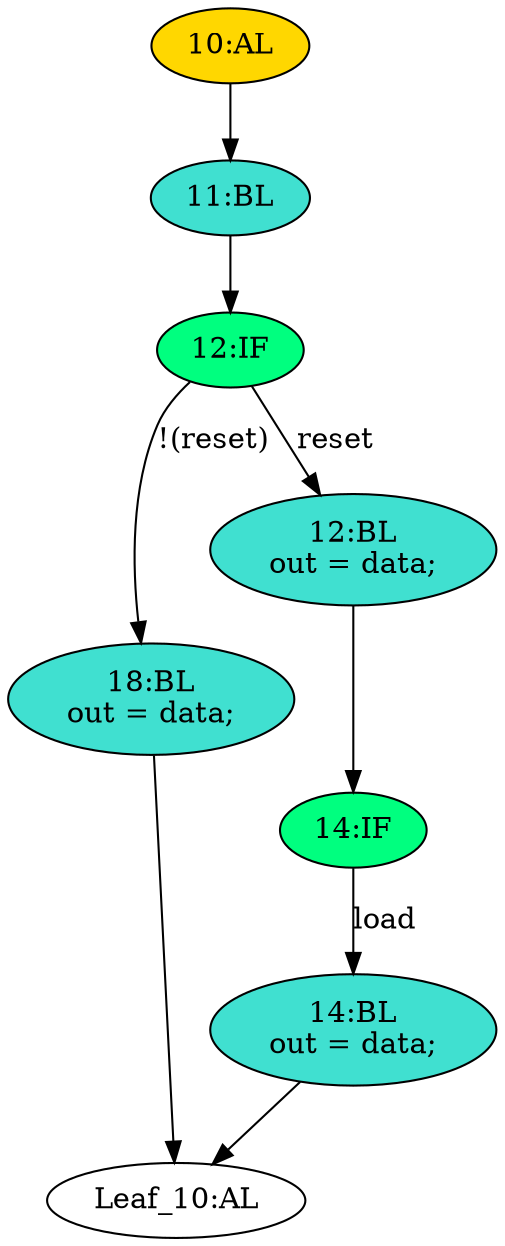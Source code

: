 strict digraph "" {
	node [label="\N"];
	"10:AL"	[ast="<pyverilog.vparser.ast.Always object at 0x7fd390158350>",
		clk_sens=False,
		fillcolor=gold,
		label="10:AL",
		sens="['data']",
		statements="[]",
		style=filled,
		typ=Always,
		use_var="['load', 'reset', 'data']"];
	"11:BL"	[ast="<pyverilog.vparser.ast.Block object at 0x7fd3901584d0>",
		fillcolor=turquoise,
		label="11:BL",
		statements="[]",
		style=filled,
		typ=Block];
	"10:AL" -> "11:BL"	[cond="[]",
		lineno=None];
	"14:BL"	[ast="<pyverilog.vparser.ast.Block object at 0x7fd390158950>",
		fillcolor=turquoise,
		label="14:BL
out = data;",
		statements="[<pyverilog.vparser.ast.BlockingSubstitution object at 0x7fd390158990>]",
		style=filled,
		typ=Block];
	"Leaf_10:AL"	[def_var="['out']",
		label="Leaf_10:AL"];
	"14:BL" -> "Leaf_10:AL"	[cond="[]",
		lineno=None];
	"12:IF"	[ast="<pyverilog.vparser.ast.IfStatement object at 0x7fd390158510>",
		fillcolor=springgreen,
		label="12:IF",
		statements="[]",
		style=filled,
		typ=IfStatement];
	"18:BL"	[ast="<pyverilog.vparser.ast.Block object at 0x7fd390158590>",
		fillcolor=turquoise,
		label="18:BL
out = data;",
		statements="[<pyverilog.vparser.ast.BlockingSubstitution object at 0x7fd3901585d0>]",
		style=filled,
		typ=Block];
	"12:IF" -> "18:BL"	[cond="['reset']",
		label="!(reset)",
		lineno=12];
	"12:BL"	[ast="<pyverilog.vparser.ast.Block object at 0x7fd390158790>",
		fillcolor=turquoise,
		label="12:BL
out = data;",
		statements="[<pyverilog.vparser.ast.BlockingSubstitution object at 0x7fd3901587d0>]",
		style=filled,
		typ=Block];
	"12:IF" -> "12:BL"	[cond="['reset']",
		label=reset,
		lineno=12];
	"11:BL" -> "12:IF"	[cond="[]",
		lineno=None];
	"14:IF"	[ast="<pyverilog.vparser.ast.IfStatement object at 0x7fd390158910>",
		fillcolor=springgreen,
		label="14:IF",
		statements="[]",
		style=filled,
		typ=IfStatement];
	"14:IF" -> "14:BL"	[cond="['load']",
		label=load,
		lineno=14];
	"18:BL" -> "Leaf_10:AL"	[cond="[]",
		lineno=None];
	"12:BL" -> "14:IF"	[cond="[]",
		lineno=None];
}
